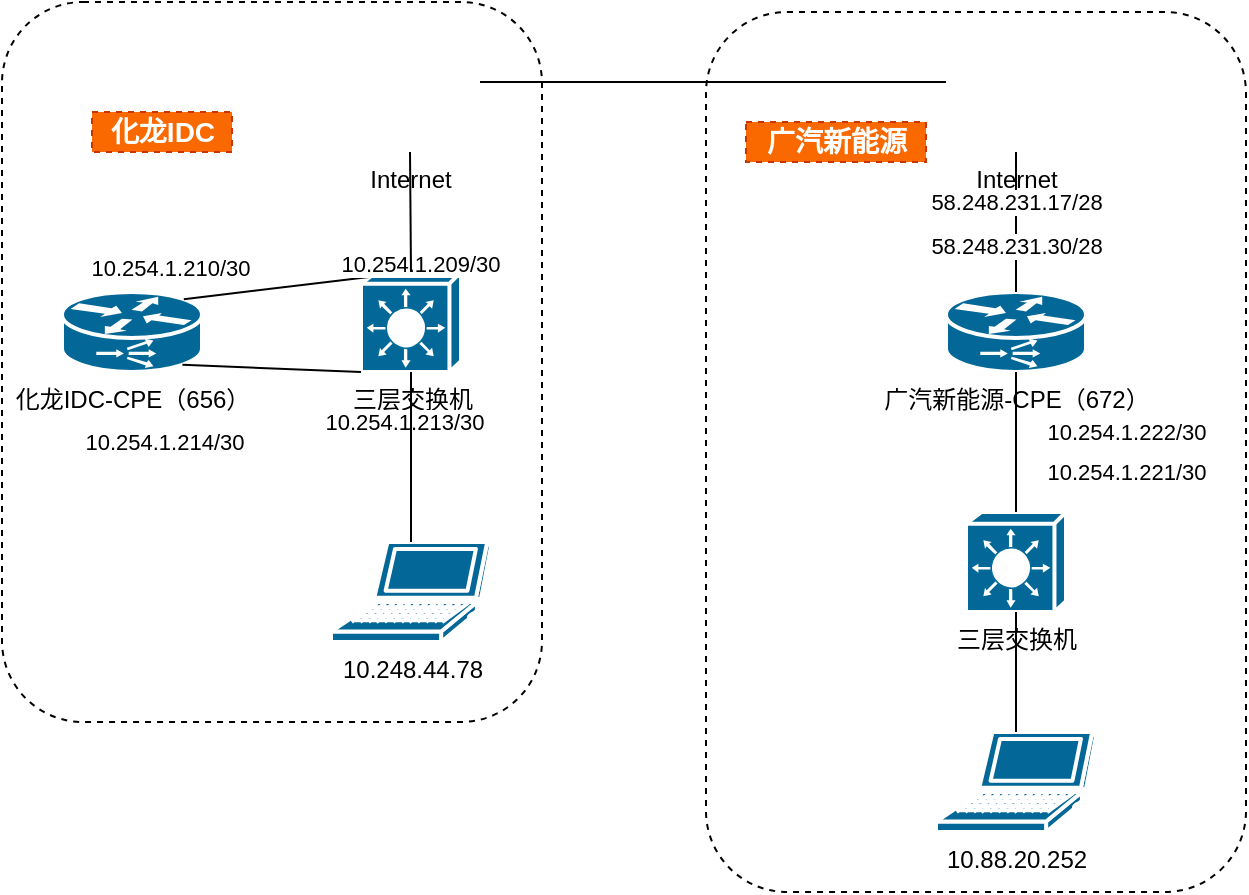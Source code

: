 <mxfile version="13.10.3" type="github"><diagram id="3BFR3GqZxXMxbAWBfeUj" name="Page-1"><mxGraphModel dx="1038" dy="539" grid="0" gridSize="10" guides="1" tooltips="1" connect="1" arrows="1" fold="1" page="1" pageScale="1" pageWidth="827" pageHeight="1169" math="0" shadow="0"><root><mxCell id="0"/><mxCell id="1" parent="0"/><mxCell id="J6w6Oc_7LWn9D4c5fE5R-33" value="" style="rounded=1;whiteSpace=wrap;html=1;dashed=1;" vertex="1" parent="1"><mxGeometry x="392" y="345" width="270" height="440" as="geometry"/></mxCell><mxCell id="EAKdSy7ptGbpC2-vD8Ey-16" value="" style="rounded=1;whiteSpace=wrap;html=1;dashed=1;" parent="1" vertex="1"><mxGeometry x="40" y="340" width="270" height="360" as="geometry"/></mxCell><mxCell id="EAKdSy7ptGbpC2-vD8Ey-17" style="edgeStyle=none;rounded=1;orthogonalLoop=1;jettySize=auto;html=1;exitX=0.5;exitY=0;exitDx=0;exitDy=0;startArrow=none;startFill=0;endArrow=none;endFill=0;" parent="1" source="EAKdSy7ptGbpC2-vD8Ey-16" target="EAKdSy7ptGbpC2-vD8Ey-16" edge="1"><mxGeometry relative="1" as="geometry"/></mxCell><mxCell id="pgLIFL3BZB2Xo_3dE_xm-6" value="&lt;font style=&quot;font-size: 14px&quot;&gt;化龙IDC&lt;/font&gt;" style="text;html=1;resizable=0;autosize=1;align=center;verticalAlign=middle;points=[];fillColor=#fa6800;strokeColor=#C73500;rounded=0;dashed=1;fontColor=#ffffff;fontStyle=1" parent="1" vertex="1"><mxGeometry x="85" y="395" width="70" height="20" as="geometry"/></mxCell><mxCell id="J6w6Oc_7LWn9D4c5fE5R-1" value="化龙IDC-CPE（656）" style="shape=mxgraph.cisco.routers.content_service_router;html=1;pointerEvents=1;dashed=0;fillColor=#036897;strokeColor=#ffffff;strokeWidth=2;verticalLabelPosition=bottom;verticalAlign=top;align=center;outlineConnect=0;" vertex="1" parent="1"><mxGeometry x="70" y="485" width="70" height="40" as="geometry"/></mxCell><mxCell id="J6w6Oc_7LWn9D4c5fE5R-2" value="广汽新能源-CPE（672）" style="shape=mxgraph.cisco.routers.content_service_router;html=1;pointerEvents=1;dashed=0;fillColor=#036897;strokeColor=#ffffff;strokeWidth=2;verticalLabelPosition=bottom;verticalAlign=top;align=center;outlineConnect=0;" vertex="1" parent="1"><mxGeometry x="512" y="485" width="70" height="40" as="geometry"/></mxCell><mxCell id="J6w6Oc_7LWn9D4c5fE5R-3" value="三层交换机" style="shape=mxgraph.cisco.switches.layer_3_switch;html=1;pointerEvents=1;dashed=0;fillColor=#036897;strokeColor=#ffffff;strokeWidth=2;verticalLabelPosition=bottom;verticalAlign=top;align=center;outlineConnect=0;" vertex="1" parent="1"><mxGeometry x="219.5" y="475" width="50" height="50" as="geometry"/></mxCell><mxCell id="J6w6Oc_7LWn9D4c5fE5R-4" style="rounded=1;orthogonalLoop=1;jettySize=auto;html=1;exitX=0.08;exitY=0.05;exitDx=0;exitDy=0;exitPerimeter=0;entryX=0.87;entryY=0.09;entryDx=0;entryDy=0;entryPerimeter=0;endArrow=none;endFill=0;startArrow=none;startFill=0;" edge="1" parent="1" source="J6w6Oc_7LWn9D4c5fE5R-3" target="J6w6Oc_7LWn9D4c5fE5R-1"><mxGeometry relative="1" as="geometry"><mxPoint x="415.5" y="547" as="sourcePoint"/><mxPoint x="415.5" y="590" as="targetPoint"/></mxGeometry></mxCell><mxCell id="J6w6Oc_7LWn9D4c5fE5R-6" value="10.254.1.210/30" style="edgeLabel;html=1;align=center;verticalAlign=middle;resizable=0;points=[];" vertex="1" connectable="0" parent="J6w6Oc_7LWn9D4c5fE5R-4"><mxGeometry x="0.271" y="1" relative="1" as="geometry"><mxPoint x="-40.72" y="-12.38" as="offset"/></mxGeometry></mxCell><mxCell id="J6w6Oc_7LWn9D4c5fE5R-8" value="10.254.1.209/30" style="edgeLabel;html=1;align=center;verticalAlign=middle;resizable=0;points=[];" vertex="1" connectable="0" parent="J6w6Oc_7LWn9D4c5fE5R-4"><mxGeometry x="-0.692" y="1" relative="1" as="geometry"><mxPoint x="39.39" y="-9.45" as="offset"/></mxGeometry></mxCell><mxCell id="J6w6Oc_7LWn9D4c5fE5R-5" style="rounded=1;orthogonalLoop=1;jettySize=auto;html=1;exitX=0;exitY=1;exitDx=0;exitDy=0;exitPerimeter=0;entryX=0.86;entryY=0.91;entryDx=0;entryDy=0;entryPerimeter=0;endArrow=none;endFill=0;startArrow=none;startFill=0;" edge="1" parent="1" source="J6w6Oc_7LWn9D4c5fE5R-3" target="J6w6Oc_7LWn9D4c5fE5R-1"><mxGeometry relative="1" as="geometry"><mxPoint x="233.5" y="487.5" as="sourcePoint"/><mxPoint x="150.4" y="493.6" as="targetPoint"/></mxGeometry></mxCell><mxCell id="J6w6Oc_7LWn9D4c5fE5R-7" value="10.254.1.214/30" style="edgeLabel;html=1;align=center;verticalAlign=middle;resizable=0;points=[];" vertex="1" connectable="0" parent="J6w6Oc_7LWn9D4c5fE5R-5"><mxGeometry x="0.516" y="2" relative="1" as="geometry"><mxPoint x="-31.47" y="35.74" as="offset"/></mxGeometry></mxCell><mxCell id="J6w6Oc_7LWn9D4c5fE5R-9" value="10.254.1.213/30" style="edgeLabel;html=1;align=center;verticalAlign=middle;resizable=0;points=[];" vertex="1" connectable="0" parent="J6w6Oc_7LWn9D4c5fE5R-5"><mxGeometry x="-0.671" relative="1" as="geometry"><mxPoint x="35.49" y="25.6" as="offset"/></mxGeometry></mxCell><mxCell id="J6w6Oc_7LWn9D4c5fE5R-10" value="Internet" style="shape=image;html=1;verticalAlign=top;verticalLabelPosition=bottom;labelBackgroundColor=#ffffff;imageAspect=0;aspect=fixed;image=https://cdn0.iconfinder.com/data/icons/logos-microsoft-office-365/128/Microsoft_Office-08-128.png;dashed=1;" vertex="1" parent="1"><mxGeometry x="209" y="345" width="70" height="70" as="geometry"/></mxCell><mxCell id="J6w6Oc_7LWn9D4c5fE5R-11" value="10.248.44.78" style="shape=mxgraph.cisco.computers_and_peripherals.laptop;html=1;pointerEvents=1;dashed=0;fillColor=#036897;strokeColor=#ffffff;strokeWidth=2;verticalLabelPosition=bottom;verticalAlign=top;align=center;outlineConnect=0;" vertex="1" parent="1"><mxGeometry x="204.5" y="610" width="80" height="50" as="geometry"/></mxCell><mxCell id="J6w6Oc_7LWn9D4c5fE5R-12" style="rounded=1;orthogonalLoop=1;jettySize=auto;html=1;exitX=0.5;exitY=1;exitDx=0;exitDy=0;exitPerimeter=0;endArrow=none;endFill=0;startArrow=none;startFill=0;" edge="1" parent="1" source="J6w6Oc_7LWn9D4c5fE5R-3" target="J6w6Oc_7LWn9D4c5fE5R-11"><mxGeometry relative="1" as="geometry"><mxPoint x="415.5" y="547" as="sourcePoint"/><mxPoint x="415.5" y="590" as="targetPoint"/></mxGeometry></mxCell><mxCell id="J6w6Oc_7LWn9D4c5fE5R-16" style="rounded=1;orthogonalLoop=1;jettySize=auto;html=1;endArrow=none;endFill=0;startArrow=none;startFill=0;exitX=0.5;exitY=0;exitDx=0;exitDy=0;exitPerimeter=0;entryX=0.5;entryY=1;entryDx=0;entryDy=0;" edge="1" parent="1" source="J6w6Oc_7LWn9D4c5fE5R-3" target="J6w6Oc_7LWn9D4c5fE5R-10"><mxGeometry relative="1" as="geometry"><mxPoint x="280" y="480" as="sourcePoint"/><mxPoint x="415.5" y="440" as="targetPoint"/></mxGeometry></mxCell><mxCell id="J6w6Oc_7LWn9D4c5fE5R-17" value="Internet" style="shape=image;html=1;verticalAlign=top;verticalLabelPosition=bottom;labelBackgroundColor=#ffffff;imageAspect=0;aspect=fixed;image=https://cdn0.iconfinder.com/data/icons/logos-microsoft-office-365/128/Microsoft_Office-08-128.png;dashed=1;" vertex="1" parent="1"><mxGeometry x="512" y="345" width="70" height="70" as="geometry"/></mxCell><mxCell id="J6w6Oc_7LWn9D4c5fE5R-20" style="rounded=1;orthogonalLoop=1;jettySize=auto;html=1;endArrow=none;endFill=0;startArrow=none;startFill=0;entryX=0.5;entryY=1;entryDx=0;entryDy=0;" edge="1" parent="1" source="J6w6Oc_7LWn9D4c5fE5R-2" target="J6w6Oc_7LWn9D4c5fE5R-17"><mxGeometry relative="1" as="geometry"><mxPoint x="587" y="475" as="sourcePoint"/><mxPoint x="586.5" y="415" as="targetPoint"/></mxGeometry></mxCell><mxCell id="J6w6Oc_7LWn9D4c5fE5R-23" value="58.248.231.30/28" style="edgeLabel;html=1;align=center;verticalAlign=middle;resizable=0;points=[];" vertex="1" connectable="0" parent="J6w6Oc_7LWn9D4c5fE5R-20"><mxGeometry x="-0.337" relative="1" as="geometry"><mxPoint as="offset"/></mxGeometry></mxCell><mxCell id="J6w6Oc_7LWn9D4c5fE5R-24" value="58.248.231.17/28" style="edgeLabel;html=1;align=center;verticalAlign=middle;resizable=0;points=[];" vertex="1" connectable="0" parent="J6w6Oc_7LWn9D4c5fE5R-20"><mxGeometry x="0.291" relative="1" as="geometry"><mxPoint as="offset"/></mxGeometry></mxCell><mxCell id="J6w6Oc_7LWn9D4c5fE5R-21" value="10.88.20.252" style="shape=mxgraph.cisco.computers_and_peripherals.laptop;html=1;pointerEvents=1;dashed=0;fillColor=#036897;strokeColor=#ffffff;strokeWidth=2;verticalLabelPosition=bottom;verticalAlign=top;align=center;outlineConnect=0;" vertex="1" parent="1"><mxGeometry x="507" y="705" width="80" height="50" as="geometry"/></mxCell><mxCell id="J6w6Oc_7LWn9D4c5fE5R-25" value="三层交换机" style="shape=mxgraph.cisco.switches.layer_3_switch;html=1;pointerEvents=1;dashed=0;fillColor=#036897;strokeColor=#ffffff;strokeWidth=2;verticalLabelPosition=bottom;verticalAlign=top;align=center;outlineConnect=0;" vertex="1" parent="1"><mxGeometry x="522" y="595" width="50" height="50" as="geometry"/></mxCell><mxCell id="J6w6Oc_7LWn9D4c5fE5R-28" style="rounded=1;orthogonalLoop=1;jettySize=auto;html=1;entryX=0.5;entryY=0;entryDx=0;entryDy=0;entryPerimeter=0;endArrow=none;endFill=0;startArrow=none;startFill=0;" edge="1" parent="1" source="J6w6Oc_7LWn9D4c5fE5R-2" target="J6w6Oc_7LWn9D4c5fE5R-25"><mxGeometry relative="1" as="geometry"><mxPoint x="357.5" y="552" as="sourcePoint"/><mxPoint x="357.5" y="595" as="targetPoint"/></mxGeometry></mxCell><mxCell id="J6w6Oc_7LWn9D4c5fE5R-29" value="&lt;span style=&quot;color: rgba(0 , 0 , 0 , 0) ; font-family: monospace ; font-size: 0px ; background-color: rgb(248 , 249 , 250)&quot;&gt;%3CmxGraphModel%3E%3Croot%3E%3CmxCell%20id%3D%220%22%2F%3E%3CmxCell%20id%3D%221%22%20parent%3D%220%22%2F%3E%3CmxCell%20id%3D%222%22%20style%3D%22rounded%3D1%3BorthogonalLoop%3D1%3BjettySize%3Dauto%3Bhtml%3D1%3BexitX%3D0.5%3BexitY%3D1%3BexitDx%3D0%3BexitDy%3D0%3BexitPerimeter%3D0%3BentryX%3D0.5%3BentryY%3D0%3BentryDx%3D0%3BentryDy%3D0%3BentryPerimeter%3D0%3BendArrow%3Dnone%3BendFill%3D0%3BstartArrow%3Dnone%3BstartFill%3D0%3B%22%20edge%3D%221%22%20parent%3D%221%22%3E%3CmxGeometry%20relative%3D%221%22%20as%3D%22geometry%22%3E%3CmxPoint%20x%3D%22405.5%22%20y%3D%22537%22%20as%3D%22sourcePoint%22%2F%3E%3CmxPoint%20x%3D%22405.5%22%20y%3D%22580%22%20as%3D%22targetPoint%22%2F%3E%3C%2FmxGeometry%3E%3C%2FmxCell%3E%3C%2Froot%3E%3C%2FmxGraphModel%3E&lt;/span&gt;&lt;font color=&quot;rgba(0, 0, 0, 0)&quot; face=&quot;monospace&quot;&gt;&lt;span style=&quot;font-size: 0px&quot;&gt;10.254.1.222&lt;/span&gt;&lt;/font&gt;" style="edgeLabel;html=1;align=center;verticalAlign=middle;resizable=0;points=[];" vertex="1" connectable="0" parent="J6w6Oc_7LWn9D4c5fE5R-28"><mxGeometry x="0.28" relative="1" as="geometry"><mxPoint as="offset"/></mxGeometry></mxCell><mxCell id="J6w6Oc_7LWn9D4c5fE5R-30" value="10.254.1.222/30" style="edgeLabel;html=1;align=center;verticalAlign=middle;resizable=0;points=[];" vertex="1" connectable="0" parent="J6w6Oc_7LWn9D4c5fE5R-28"><mxGeometry x="0.623" relative="1" as="geometry"><mxPoint x="55" y="-27" as="offset"/></mxGeometry></mxCell><mxCell id="J6w6Oc_7LWn9D4c5fE5R-31" value="10.254.1.221/30" style="edgeLabel;html=1;align=center;verticalAlign=middle;resizable=0;points=[];" vertex="1" connectable="0" parent="1"><mxGeometry x="602" y="575" as="geometry"/></mxCell><mxCell id="J6w6Oc_7LWn9D4c5fE5R-32" style="edgeStyle=none;rounded=1;orthogonalLoop=1;jettySize=auto;html=1;entryX=0.5;entryY=1;entryDx=0;entryDy=0;entryPerimeter=0;startArrow=none;startFill=0;endArrow=none;endFill=0;" edge="1" parent="1" source="J6w6Oc_7LWn9D4c5fE5R-21" target="J6w6Oc_7LWn9D4c5fE5R-25"><mxGeometry relative="1" as="geometry"><mxPoint x="355.654" y="685" as="sourcePoint"/><mxPoint x="357.5" y="645" as="targetPoint"/></mxGeometry></mxCell><mxCell id="J6w6Oc_7LWn9D4c5fE5R-34" value="&lt;font style=&quot;font-size: 14px&quot;&gt;广汽新能源&lt;/font&gt;" style="text;html=1;resizable=0;autosize=1;align=center;verticalAlign=middle;points=[];fillColor=#fa6800;strokeColor=#C73500;rounded=0;dashed=1;fontColor=#ffffff;fontStyle=1" vertex="1" parent="1"><mxGeometry x="412" y="400" width="90" height="20" as="geometry"/></mxCell><mxCell id="J6w6Oc_7LWn9D4c5fE5R-35" style="rounded=1;orthogonalLoop=1;jettySize=auto;html=1;endArrow=none;endFill=0;startArrow=none;startFill=0;exitX=0;exitY=0.5;exitDx=0;exitDy=0;" edge="1" parent="1" source="J6w6Oc_7LWn9D4c5fE5R-17" target="J6w6Oc_7LWn9D4c5fE5R-10"><mxGeometry relative="1" as="geometry"><mxPoint x="254.5" y="485" as="sourcePoint"/><mxPoint x="254" y="425" as="targetPoint"/></mxGeometry></mxCell></root></mxGraphModel></diagram></mxfile>